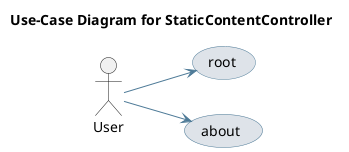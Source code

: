 @startuml
skinparam usecase {
 BackgroundColor #DEE3E9 
 BorderColor #4D7A97 
 ArrowColor #4D7A97 
}
left to right direction
title Use-Case Diagram for StaticContentController

actor User
usecase "root" as UC_root
User --> UC_root
usecase "about" as UC_about
User --> UC_about
@enduml